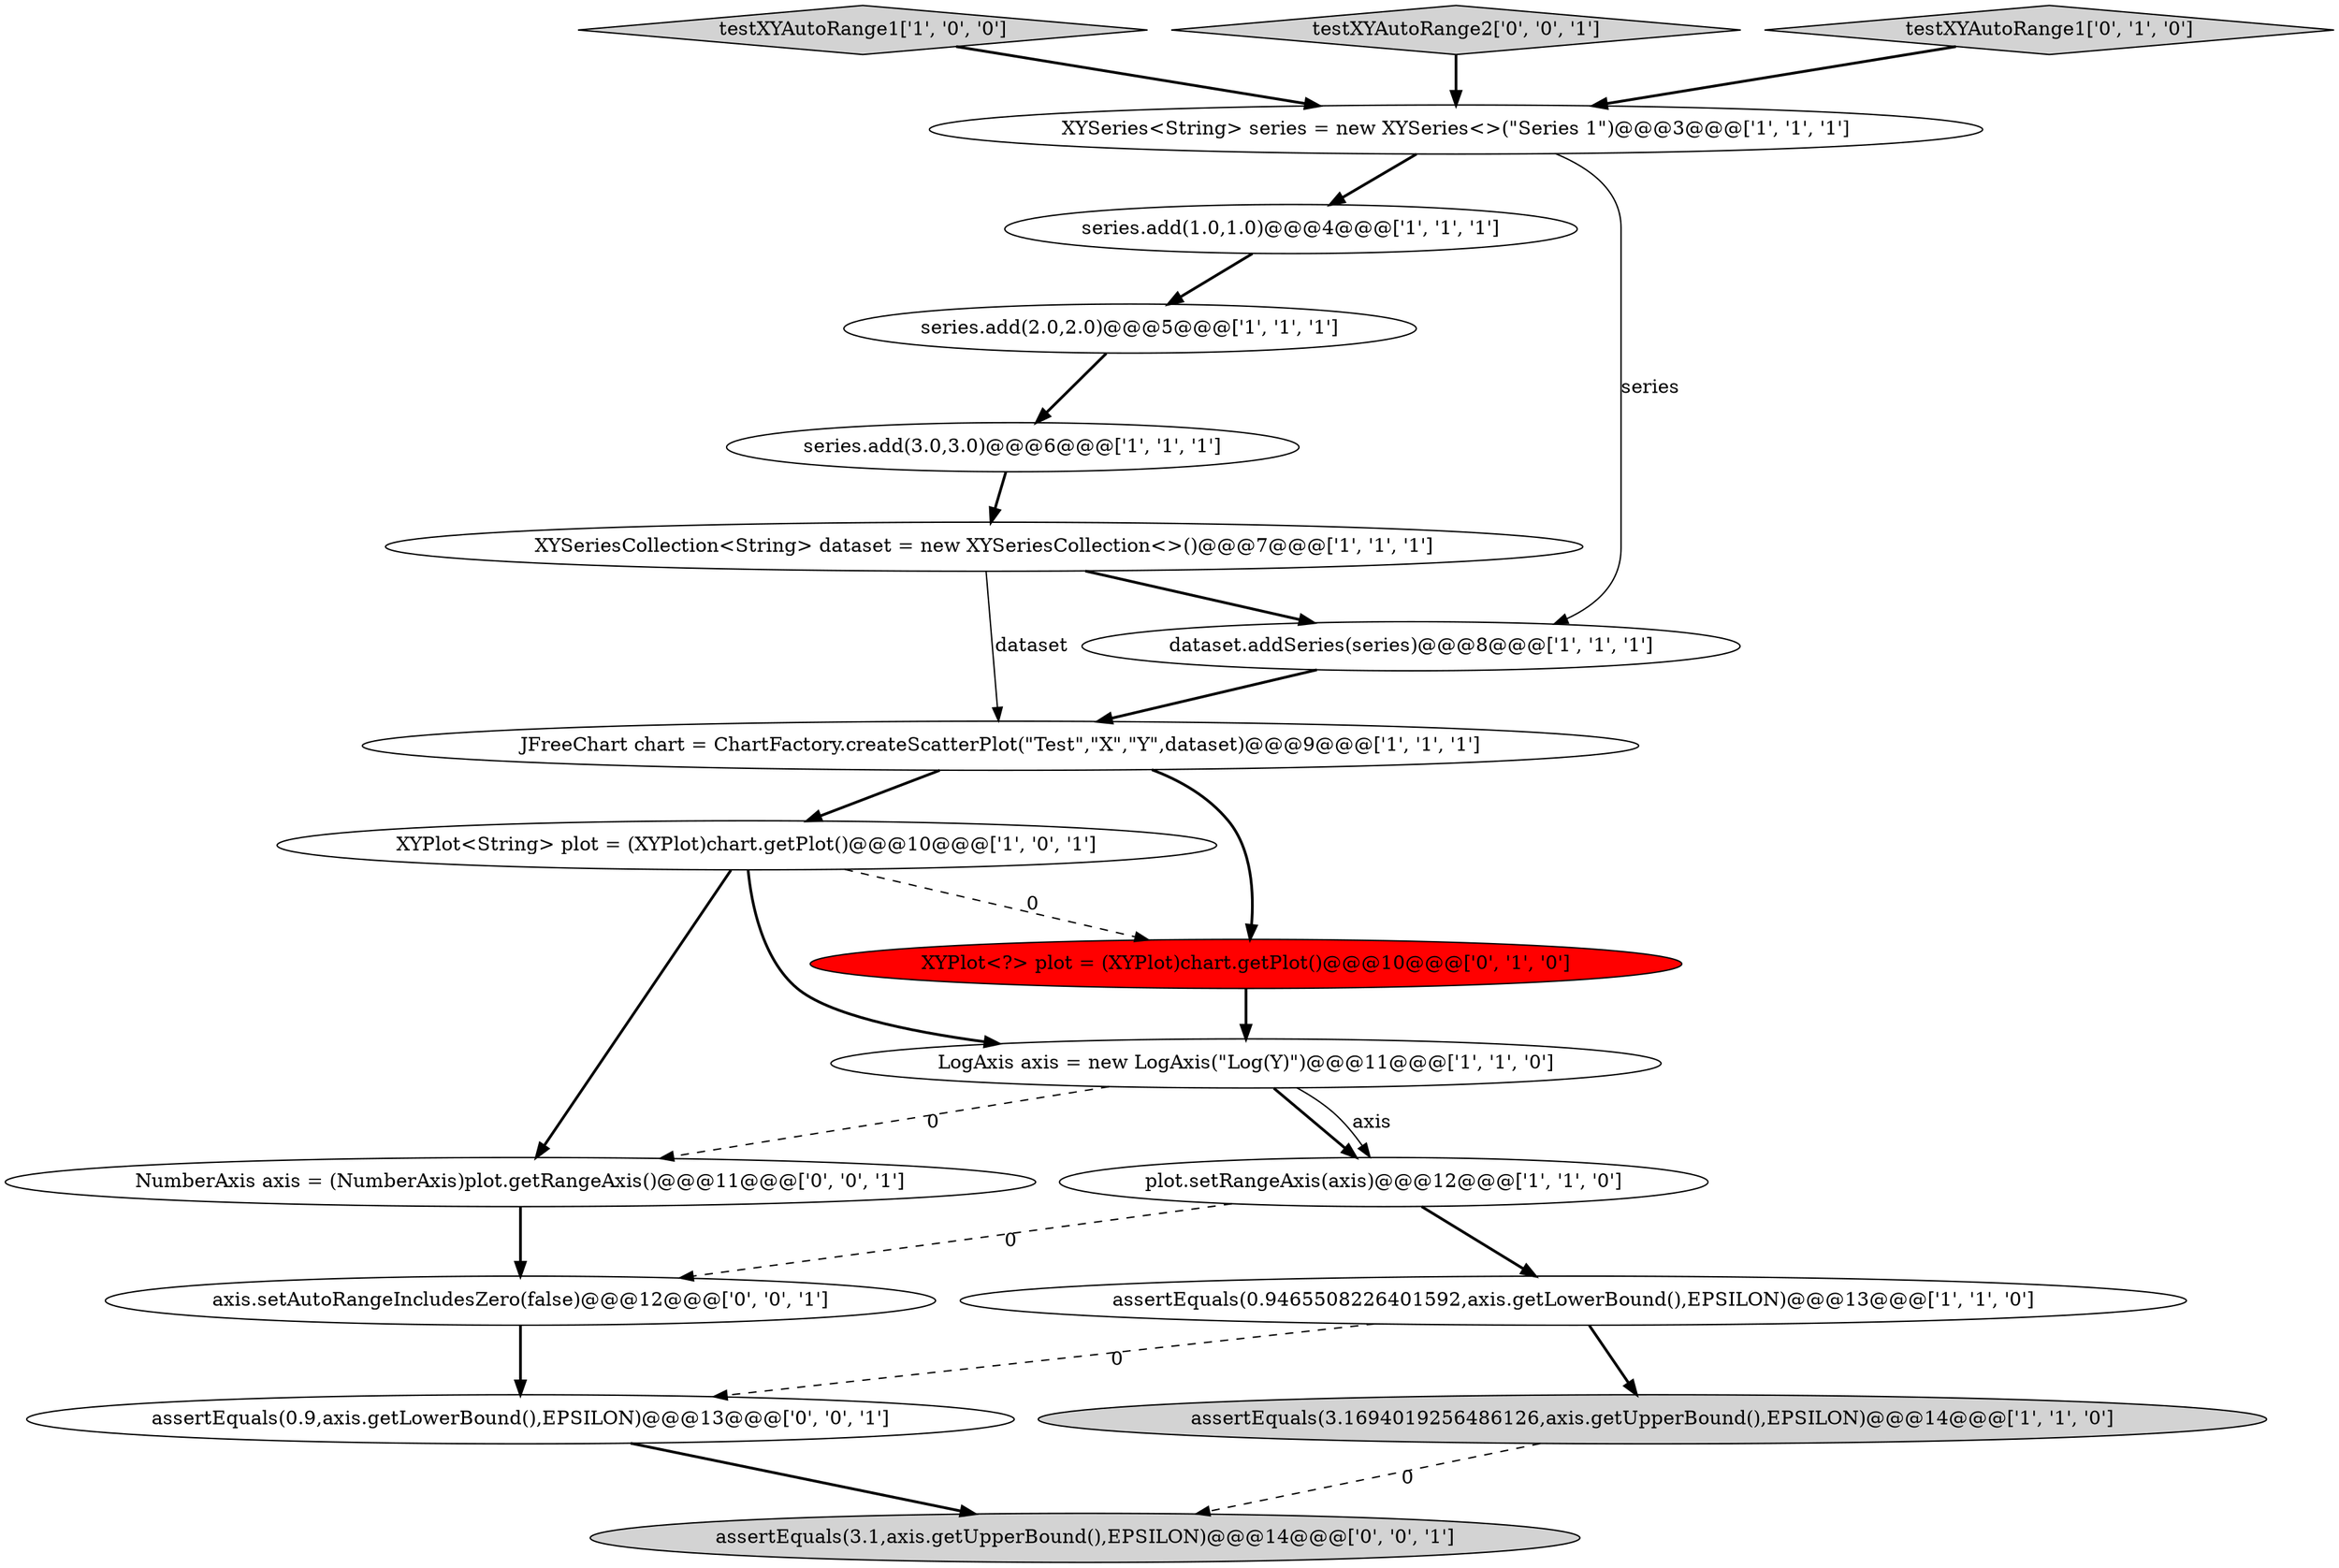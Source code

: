 digraph {
3 [style = filled, label = "series.add(1.0,1.0)@@@4@@@['1', '1', '1']", fillcolor = white, shape = ellipse image = "AAA0AAABBB1BBB"];
11 [style = filled, label = "JFreeChart chart = ChartFactory.createScatterPlot(\"Test\",\"X\",\"Y\",dataset)@@@9@@@['1', '1', '1']", fillcolor = white, shape = ellipse image = "AAA0AAABBB1BBB"];
16 [style = filled, label = "assertEquals(0.9,axis.getLowerBound(),EPSILON)@@@13@@@['0', '0', '1']", fillcolor = white, shape = ellipse image = "AAA0AAABBB3BBB"];
19 [style = filled, label = "NumberAxis axis = (NumberAxis)plot.getRangeAxis()@@@11@@@['0', '0', '1']", fillcolor = white, shape = ellipse image = "AAA0AAABBB3BBB"];
15 [style = filled, label = "assertEquals(3.1,axis.getUpperBound(),EPSILON)@@@14@@@['0', '0', '1']", fillcolor = lightgray, shape = ellipse image = "AAA0AAABBB3BBB"];
5 [style = filled, label = "plot.setRangeAxis(axis)@@@12@@@['1', '1', '0']", fillcolor = white, shape = ellipse image = "AAA0AAABBB1BBB"];
13 [style = filled, label = "XYPlot<?> plot = (XYPlot)chart.getPlot()@@@10@@@['0', '1', '0']", fillcolor = red, shape = ellipse image = "AAA1AAABBB2BBB"];
6 [style = filled, label = "series.add(3.0,3.0)@@@6@@@['1', '1', '1']", fillcolor = white, shape = ellipse image = "AAA0AAABBB1BBB"];
9 [style = filled, label = "XYPlot<String> plot = (XYPlot)chart.getPlot()@@@10@@@['1', '0', '1']", fillcolor = white, shape = ellipse image = "AAA0AAABBB1BBB"];
10 [style = filled, label = "testXYAutoRange1['1', '0', '0']", fillcolor = lightgray, shape = diamond image = "AAA0AAABBB1BBB"];
2 [style = filled, label = "assertEquals(0.9465508226401592,axis.getLowerBound(),EPSILON)@@@13@@@['1', '1', '0']", fillcolor = white, shape = ellipse image = "AAA0AAABBB1BBB"];
18 [style = filled, label = "testXYAutoRange2['0', '0', '1']", fillcolor = lightgray, shape = diamond image = "AAA0AAABBB3BBB"];
1 [style = filled, label = "assertEquals(3.1694019256486126,axis.getUpperBound(),EPSILON)@@@14@@@['1', '1', '0']", fillcolor = lightgray, shape = ellipse image = "AAA0AAABBB1BBB"];
0 [style = filled, label = "XYSeries<String> series = new XYSeries<>(\"Series 1\")@@@3@@@['1', '1', '1']", fillcolor = white, shape = ellipse image = "AAA0AAABBB1BBB"];
12 [style = filled, label = "LogAxis axis = new LogAxis(\"Log(Y)\")@@@11@@@['1', '1', '0']", fillcolor = white, shape = ellipse image = "AAA0AAABBB1BBB"];
4 [style = filled, label = "XYSeriesCollection<String> dataset = new XYSeriesCollection<>()@@@7@@@['1', '1', '1']", fillcolor = white, shape = ellipse image = "AAA0AAABBB1BBB"];
17 [style = filled, label = "axis.setAutoRangeIncludesZero(false)@@@12@@@['0', '0', '1']", fillcolor = white, shape = ellipse image = "AAA0AAABBB3BBB"];
7 [style = filled, label = "dataset.addSeries(series)@@@8@@@['1', '1', '1']", fillcolor = white, shape = ellipse image = "AAA0AAABBB1BBB"];
14 [style = filled, label = "testXYAutoRange1['0', '1', '0']", fillcolor = lightgray, shape = diamond image = "AAA0AAABBB2BBB"];
8 [style = filled, label = "series.add(2.0,2.0)@@@5@@@['1', '1', '1']", fillcolor = white, shape = ellipse image = "AAA0AAABBB1BBB"];
0->3 [style = bold, label=""];
16->15 [style = bold, label=""];
7->11 [style = bold, label=""];
12->5 [style = bold, label=""];
2->1 [style = bold, label=""];
1->15 [style = dashed, label="0"];
8->6 [style = bold, label=""];
19->17 [style = bold, label=""];
11->9 [style = bold, label=""];
4->11 [style = solid, label="dataset"];
4->7 [style = bold, label=""];
12->5 [style = solid, label="axis"];
6->4 [style = bold, label=""];
0->7 [style = solid, label="series"];
5->2 [style = bold, label=""];
13->12 [style = bold, label=""];
5->17 [style = dashed, label="0"];
12->19 [style = dashed, label="0"];
14->0 [style = bold, label=""];
3->8 [style = bold, label=""];
2->16 [style = dashed, label="0"];
11->13 [style = bold, label=""];
10->0 [style = bold, label=""];
9->13 [style = dashed, label="0"];
9->19 [style = bold, label=""];
9->12 [style = bold, label=""];
18->0 [style = bold, label=""];
17->16 [style = bold, label=""];
}
